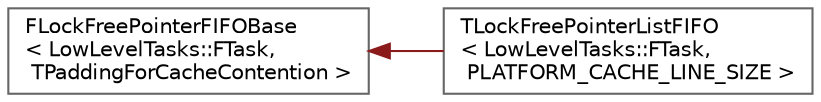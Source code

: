 digraph "Graphical Class Hierarchy"
{
 // INTERACTIVE_SVG=YES
 // LATEX_PDF_SIZE
  bgcolor="transparent";
  edge [fontname=Helvetica,fontsize=10,labelfontname=Helvetica,labelfontsize=10];
  node [fontname=Helvetica,fontsize=10,shape=box,height=0.2,width=0.4];
  rankdir="LR";
  Node0 [id="Node000000",label="FLockFreePointerFIFOBase\l\< LowLevelTasks::FTask,\l TPaddingForCacheContention \>",height=0.2,width=0.4,color="grey40", fillcolor="white", style="filled",URL="$d6/d4d/classFLockFreePointerFIFOBase.html",tooltip=" "];
  Node0 -> Node1 [id="edge4303_Node000000_Node000001",dir="back",color="firebrick4",style="solid",tooltip=" "];
  Node1 [id="Node000001",label="TLockFreePointerListFIFO\l\< LowLevelTasks::FTask,\l PLATFORM_CACHE_LINE_SIZE \>",height=0.2,width=0.4,color="grey40", fillcolor="white", style="filled",URL="$d8/d09/classTLockFreePointerListFIFO.html",tooltip=" "];
}
